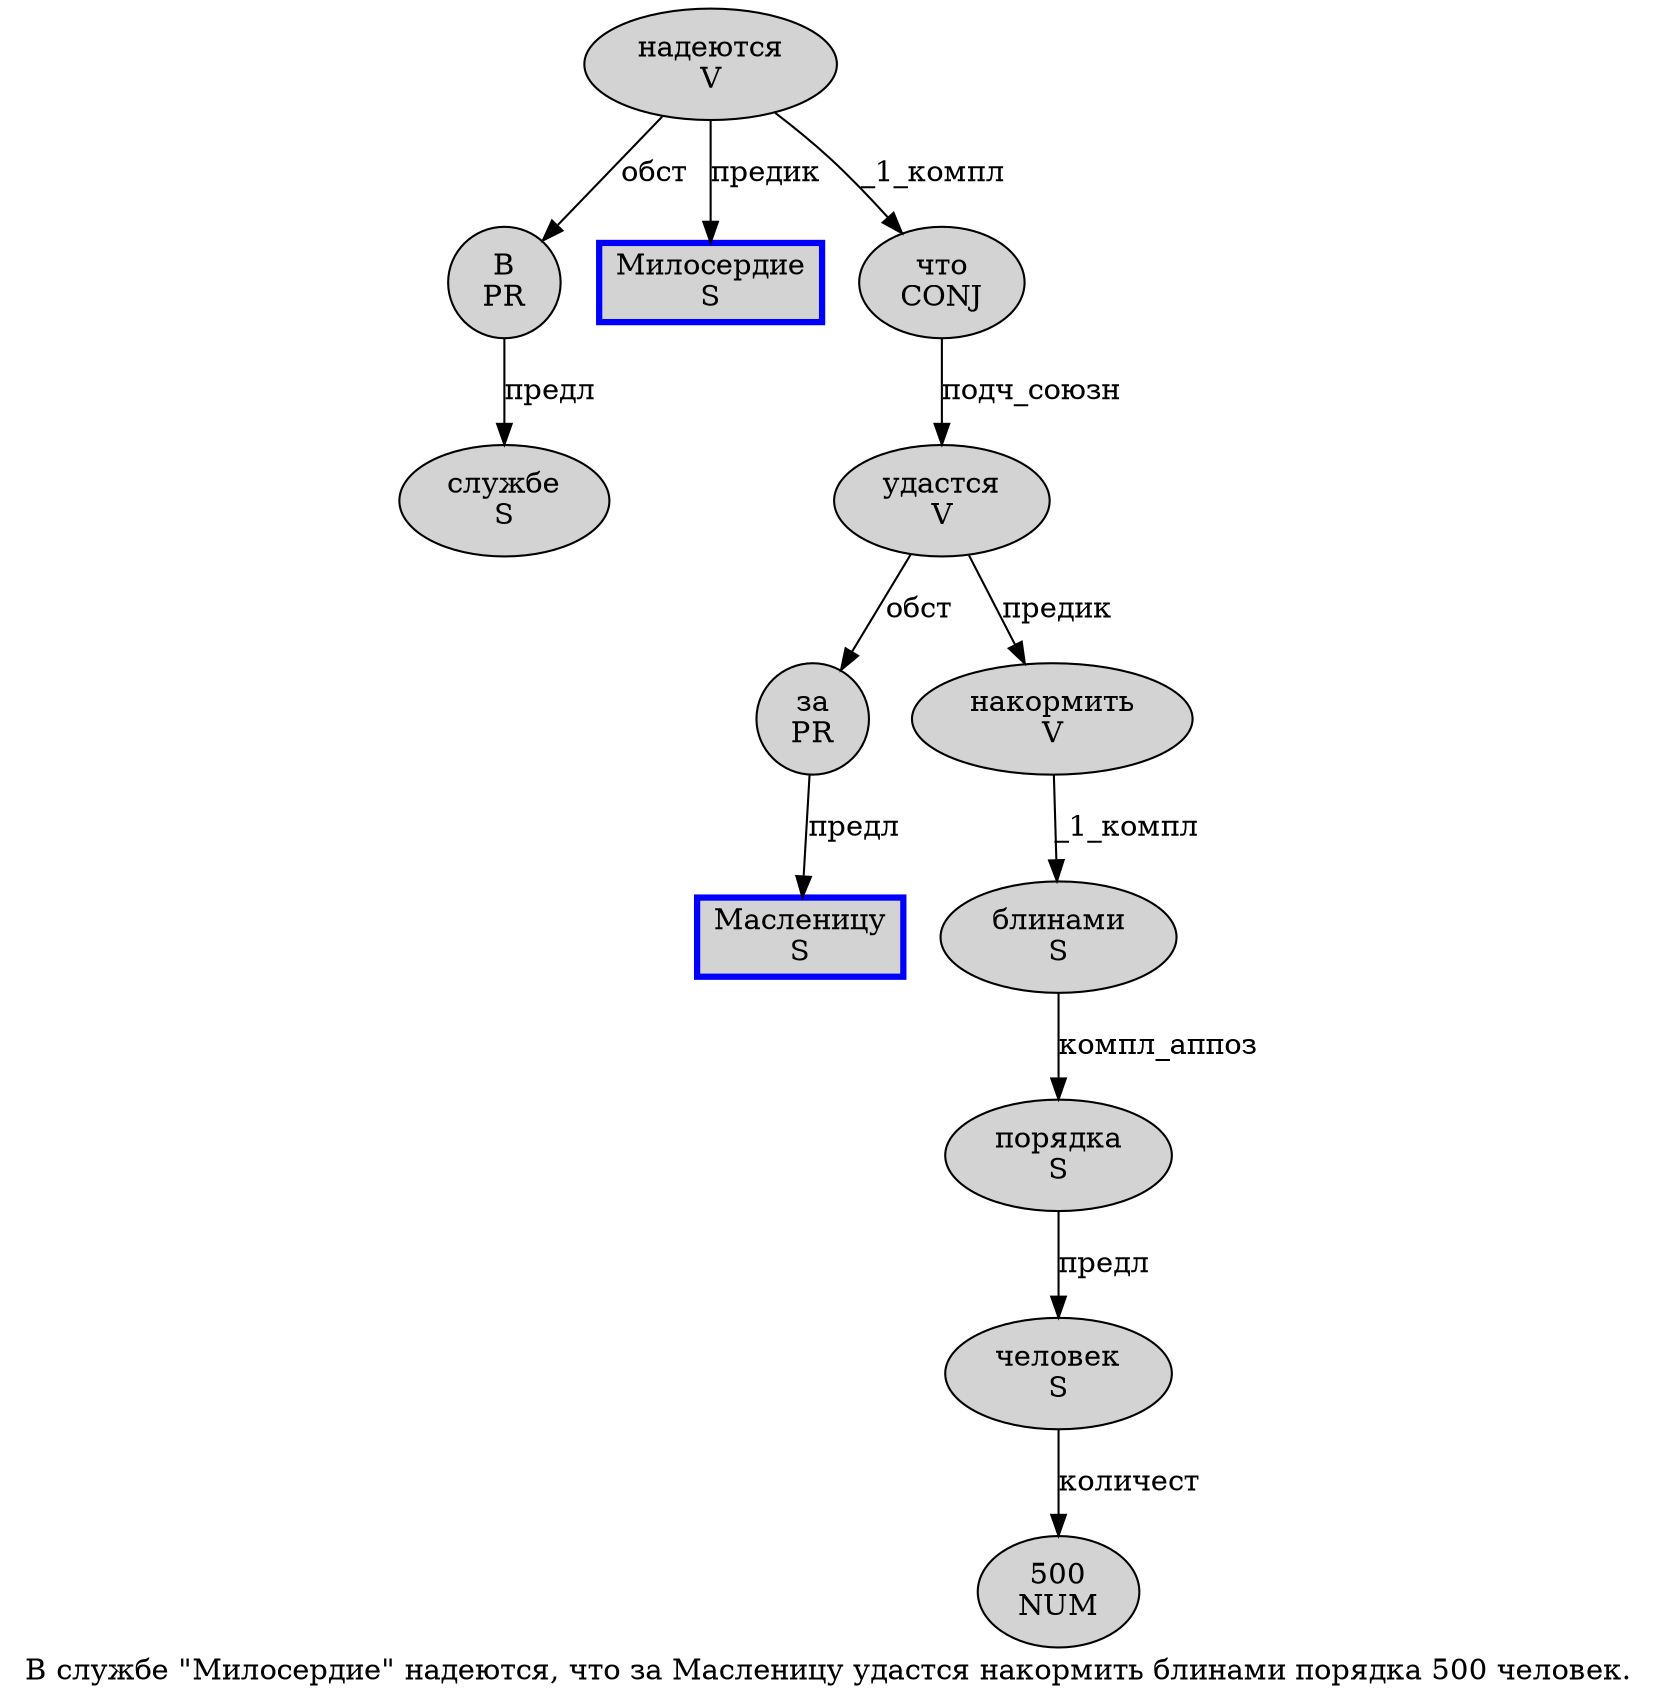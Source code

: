 digraph SENTENCE_1312 {
	graph [label="В службе \"Милосердие\" надеются, что за Масленицу удастся накормить блинами порядка 500 человек."]
	node [style=filled]
		0 [label="В
PR" color="" fillcolor=lightgray penwidth=1 shape=ellipse]
		1 [label="службе
S" color="" fillcolor=lightgray penwidth=1 shape=ellipse]
		3 [label="Милосердие
S" color=blue fillcolor=lightgray penwidth=3 shape=box]
		5 [label="надеются
V" color="" fillcolor=lightgray penwidth=1 shape=ellipse]
		7 [label="что
CONJ" color="" fillcolor=lightgray penwidth=1 shape=ellipse]
		8 [label="за
PR" color="" fillcolor=lightgray penwidth=1 shape=ellipse]
		9 [label="Масленицу
S" color=blue fillcolor=lightgray penwidth=3 shape=box]
		10 [label="удастся
V" color="" fillcolor=lightgray penwidth=1 shape=ellipse]
		11 [label="накормить
V" color="" fillcolor=lightgray penwidth=1 shape=ellipse]
		12 [label="блинами
S" color="" fillcolor=lightgray penwidth=1 shape=ellipse]
		13 [label="порядка
S" color="" fillcolor=lightgray penwidth=1 shape=ellipse]
		14 [label="500
NUM" color="" fillcolor=lightgray penwidth=1 shape=ellipse]
		15 [label="человек
S" color="" fillcolor=lightgray penwidth=1 shape=ellipse]
			10 -> 8 [label="обст"]
			10 -> 11 [label="предик"]
			13 -> 15 [label="предл"]
			11 -> 12 [label="_1_компл"]
			15 -> 14 [label="количест"]
			5 -> 0 [label="обст"]
			5 -> 3 [label="предик"]
			5 -> 7 [label="_1_компл"]
			0 -> 1 [label="предл"]
			8 -> 9 [label="предл"]
			12 -> 13 [label="компл_аппоз"]
			7 -> 10 [label="подч_союзн"]
}